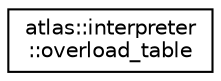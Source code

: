digraph "Graphical Class Hierarchy"
{
  edge [fontname="Helvetica",fontsize="10",labelfontname="Helvetica",labelfontsize="10"];
  node [fontname="Helvetica",fontsize="10",shape=record];
  rankdir="LR";
  Node1 [label="atlas::interpreter\l::overload_table",height=0.2,width=0.4,color="black", fillcolor="white", style="filled",URL="$classatlas_1_1interpreter_1_1overload__table.html"];
}
